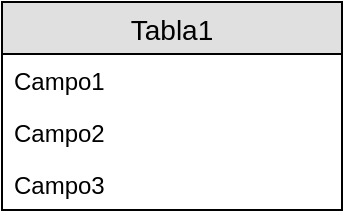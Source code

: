 <mxfile version="12.7.9" type="github"><diagram id="qOuoziClz3inX7hc9HSQ" name="Page-1"><mxGraphModel dx="1422" dy="762" grid="1" gridSize="10" guides="1" tooltips="1" connect="1" arrows="1" fold="1" page="1" pageScale="1" pageWidth="827" pageHeight="1169" math="0" shadow="0"><root><mxCell id="0"/><mxCell id="1" parent="0"/><mxCell id="4orKyZ6pfLMC4IfGf9Op-1" value="Tabla1" style="swimlane;fontStyle=0;childLayout=stackLayout;horizontal=1;startSize=26;fillColor=#e0e0e0;horizontalStack=0;resizeParent=1;resizeParentMax=0;resizeLast=0;collapsible=1;marginBottom=0;swimlaneFillColor=#ffffff;align=center;fontSize=14;" vertex="1" parent="1"><mxGeometry x="40" y="40" width="170" height="104" as="geometry"/></mxCell><mxCell id="4orKyZ6pfLMC4IfGf9Op-2" value="Campo1" style="text;strokeColor=none;fillColor=none;spacingLeft=4;spacingRight=4;overflow=hidden;rotatable=0;points=[[0,0.5],[1,0.5]];portConstraint=eastwest;fontSize=12;" vertex="1" parent="4orKyZ6pfLMC4IfGf9Op-1"><mxGeometry y="26" width="170" height="26" as="geometry"/></mxCell><mxCell id="4orKyZ6pfLMC4IfGf9Op-3" value="Campo2" style="text;strokeColor=none;fillColor=none;spacingLeft=4;spacingRight=4;overflow=hidden;rotatable=0;points=[[0,0.5],[1,0.5]];portConstraint=eastwest;fontSize=12;" vertex="1" parent="4orKyZ6pfLMC4IfGf9Op-1"><mxGeometry y="52" width="170" height="26" as="geometry"/></mxCell><mxCell id="4orKyZ6pfLMC4IfGf9Op-4" value="Campo3" style="text;strokeColor=none;fillColor=none;spacingLeft=4;spacingRight=4;overflow=hidden;rotatable=0;points=[[0,0.5],[1,0.5]];portConstraint=eastwest;fontSize=12;" vertex="1" parent="4orKyZ6pfLMC4IfGf9Op-1"><mxGeometry y="78" width="170" height="26" as="geometry"/></mxCell></root></mxGraphModel></diagram></mxfile>